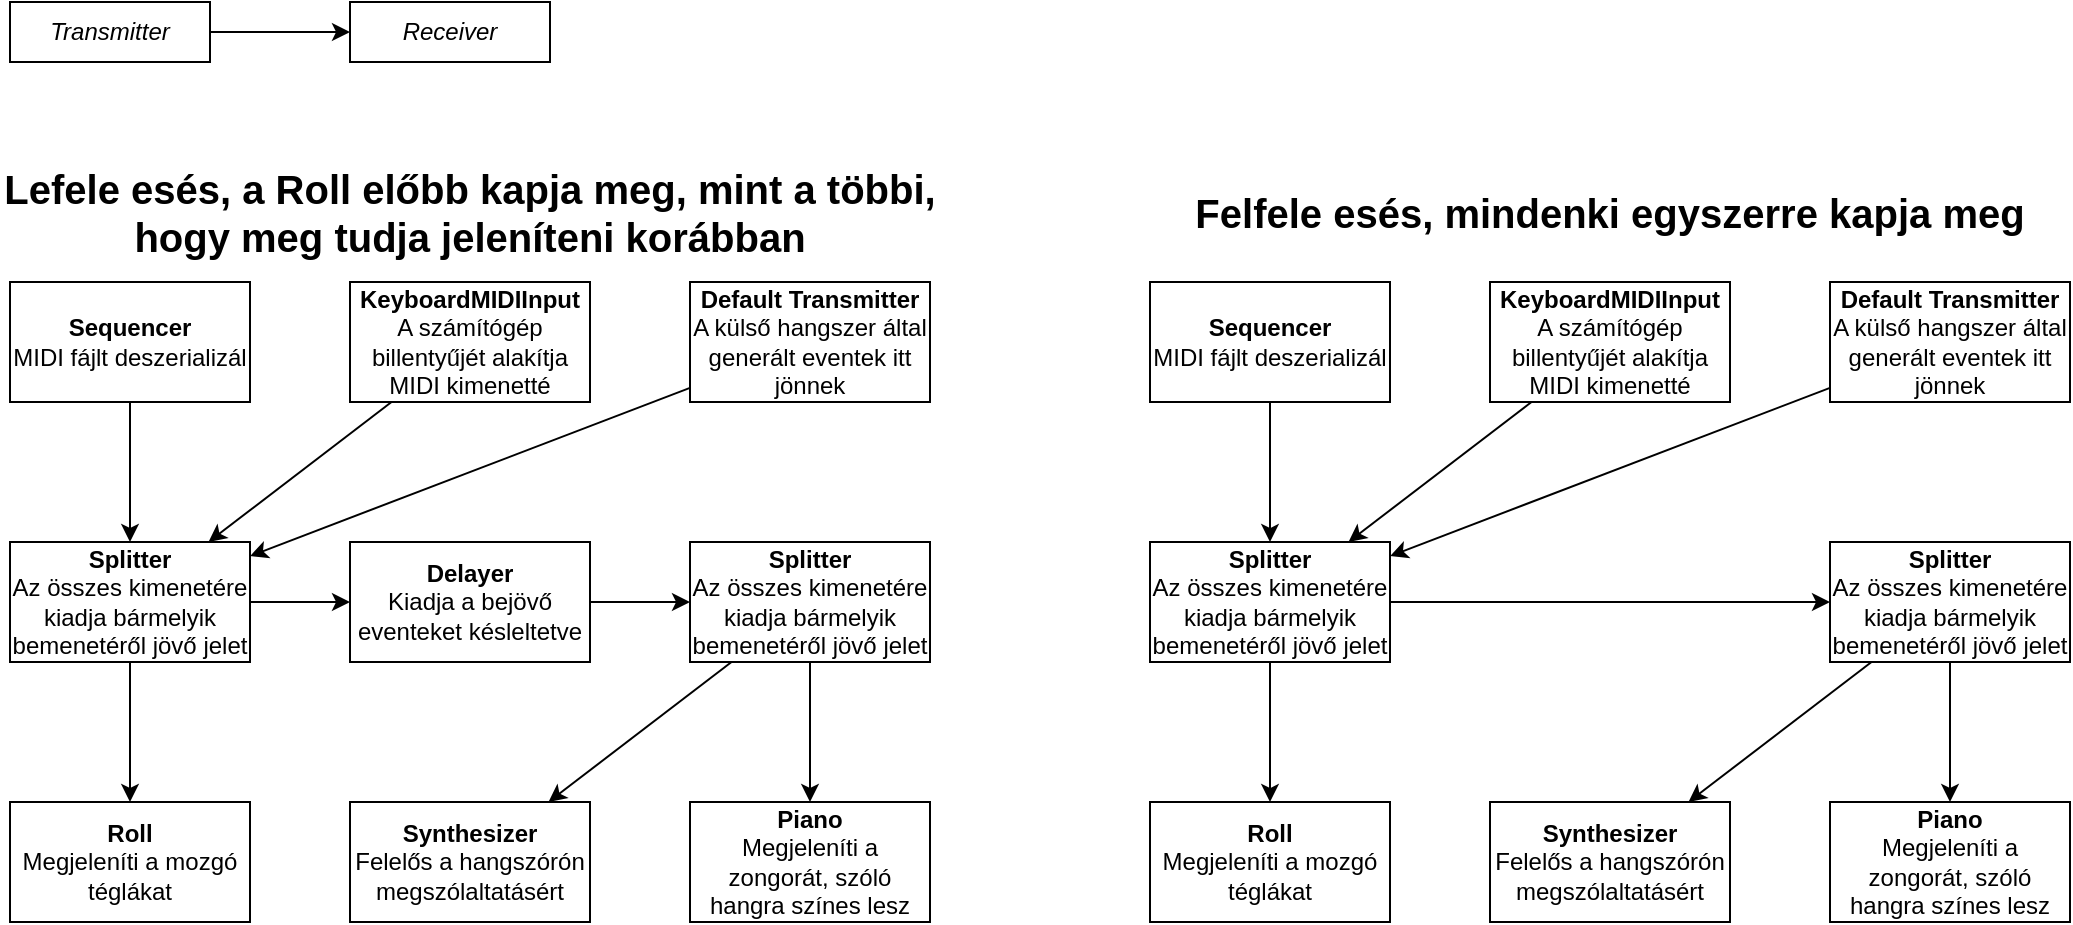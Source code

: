 <mxfile version="20.5.3" type="device"><diagram id="TiuvVUFDCLOnDdJSg8t4" name="Page-1"><mxGraphModel dx="1358" dy="820" grid="1" gridSize="10" guides="1" tooltips="1" connect="1" arrows="1" fold="1" page="1" pageScale="1" pageWidth="850" pageHeight="1100" math="0" shadow="0"><root><mxCell id="0"/><mxCell id="1" parent="0"/><mxCell id="2gajN5es2rVF19lLIsmb-4" value="&lt;div&gt;&lt;b&gt;Roll&lt;/b&gt;&lt;/div&gt;&lt;div&gt;Megjeleníti a mozgó téglákat&lt;br&gt;&lt;/div&gt;" style="rounded=0;whiteSpace=wrap;html=1;" parent="1" vertex="1"><mxGeometry x="40" y="450" width="120" height="60" as="geometry"/></mxCell><mxCell id="2gajN5es2rVF19lLIsmb-5" value="&lt;div&gt;&lt;b&gt;Synthesizer&lt;/b&gt;&lt;/div&gt;Felelős a hangszórón megszólaltatásért" style="rounded=0;whiteSpace=wrap;html=1;" parent="1" vertex="1"><mxGeometry x="210" y="450" width="120" height="60" as="geometry"/></mxCell><mxCell id="2gajN5es2rVF19lLIsmb-18" style="edgeStyle=orthogonalEdgeStyle;rounded=0;orthogonalLoop=1;jettySize=auto;html=1;fontSize=20;" parent="1" source="2gajN5es2rVF19lLIsmb-7" target="RPgPo9lIwuLzi8TpRTfU-1" edge="1"><mxGeometry relative="1" as="geometry"/></mxCell><mxCell id="2gajN5es2rVF19lLIsmb-7" value="&lt;div&gt;&lt;b&gt;Sequencer&lt;/b&gt;&lt;/div&gt;&lt;div&gt;MIDI fájlt deszerializál&lt;/div&gt;" style="rounded=0;whiteSpace=wrap;html=1;" parent="1" vertex="1"><mxGeometry x="40" y="190" width="120" height="60" as="geometry"/></mxCell><mxCell id="2gajN5es2rVF19lLIsmb-8" value="&lt;div&gt;&lt;b&gt;Piano&lt;/b&gt;&lt;/div&gt;&lt;div&gt;Megjeleníti a zongorát, szóló hangra színes lesz&lt;br&gt;&lt;/div&gt;" style="rounded=0;whiteSpace=wrap;html=1;" parent="1" vertex="1"><mxGeometry x="380" y="450" width="120" height="60" as="geometry"/></mxCell><mxCell id="2gajN5es2rVF19lLIsmb-9" value="&lt;div&gt;&lt;b&gt;KeyboardMIDIInput&lt;/b&gt;&lt;/div&gt;&lt;div&gt;A számítógép billentyűjét alakítja MIDI kimenetté&lt;br&gt;&lt;/div&gt;" style="rounded=0;whiteSpace=wrap;html=1;" parent="1" vertex="1"><mxGeometry x="210" y="190" width="120" height="60" as="geometry"/></mxCell><mxCell id="2gajN5es2rVF19lLIsmb-13" style="edgeStyle=orthogonalEdgeStyle;rounded=0;orthogonalLoop=1;jettySize=auto;html=1;" parent="1" source="2gajN5es2rVF19lLIsmb-11" target="2gajN5es2rVF19lLIsmb-12" edge="1"><mxGeometry relative="1" as="geometry"/></mxCell><mxCell id="2gajN5es2rVF19lLIsmb-11" value="&lt;i&gt;Transmitter&lt;/i&gt;" style="rounded=0;whiteSpace=wrap;html=1;" parent="1" vertex="1"><mxGeometry x="40" y="50" width="100" height="30" as="geometry"/></mxCell><mxCell id="2gajN5es2rVF19lLIsmb-12" value="&lt;div&gt;&lt;i&gt;Receiver&lt;/i&gt;&lt;/div&gt;" style="rounded=0;whiteSpace=wrap;html=1;" parent="1" vertex="1"><mxGeometry x="210" y="50" width="100" height="30" as="geometry"/></mxCell><mxCell id="2gajN5es2rVF19lLIsmb-14" value="&lt;div&gt;&lt;b&gt;Delayer&lt;/b&gt;&lt;/div&gt;&lt;div&gt;Kiadja a bejövő eventeket késleltetve&lt;br&gt;&lt;/div&gt;" style="rounded=0;whiteSpace=wrap;html=1;" parent="1" vertex="1"><mxGeometry x="210" y="320" width="120" height="60" as="geometry"/></mxCell><mxCell id="2gajN5es2rVF19lLIsmb-16" value="&lt;div&gt;&lt;b&gt;Default Transmitter&lt;/b&gt;&lt;/div&gt;&lt;div&gt;A külső hangszer által generált eventek itt jönnek&lt;br&gt;&lt;/div&gt;" style="rounded=0;whiteSpace=wrap;html=1;" parent="1" vertex="1"><mxGeometry x="380" y="190" width="120" height="60" as="geometry"/></mxCell><mxCell id="2gajN5es2rVF19lLIsmb-17" value="&lt;div align=&quot;center&quot;&gt;&lt;font style=&quot;font-size: 20px;&quot;&gt;&lt;b&gt;Lefele esés, a Roll előbb kapja meg, mint a többi,&lt;/b&gt;&lt;/font&gt;&lt;/div&gt;&lt;div align=&quot;center&quot;&gt;&lt;font style=&quot;font-size: 20px;&quot;&gt;&lt;b&gt;hogy meg tudja jeleníteni korábban &lt;/b&gt;&lt;/font&gt;&lt;/div&gt;" style="text;html=1;strokeColor=none;fillColor=none;align=center;verticalAlign=middle;whiteSpace=wrap;rounded=0;" parent="1" vertex="1"><mxGeometry x="35" y="140" width="470" height="30" as="geometry"/></mxCell><mxCell id="2gajN5es2rVF19lLIsmb-19" value="" style="endArrow=classic;html=1;rounded=0;fontSize=20;" parent="1" source="RPgPo9lIwuLzi8TpRTfU-1" target="2gajN5es2rVF19lLIsmb-14" edge="1"><mxGeometry width="50" height="50" relative="1" as="geometry"><mxPoint x="340" y="400" as="sourcePoint"/><mxPoint x="390" y="350" as="targetPoint"/></mxGeometry></mxCell><mxCell id="2gajN5es2rVF19lLIsmb-20" value="" style="endArrow=classic;html=1;rounded=0;fontSize=20;" parent="1" source="2gajN5es2rVF19lLIsmb-35" target="2gajN5es2rVF19lLIsmb-8" edge="1"><mxGeometry width="50" height="50" relative="1" as="geometry"><mxPoint x="420" y="400" as="sourcePoint"/><mxPoint x="470" y="350" as="targetPoint"/></mxGeometry></mxCell><mxCell id="2gajN5es2rVF19lLIsmb-21" value="" style="endArrow=classic;html=1;rounded=0;fontSize=20;" parent="1" source="2gajN5es2rVF19lLIsmb-14" target="2gajN5es2rVF19lLIsmb-35" edge="1"><mxGeometry width="50" height="50" relative="1" as="geometry"><mxPoint x="380" y="400" as="sourcePoint"/><mxPoint x="430" y="350" as="targetPoint"/></mxGeometry></mxCell><mxCell id="2gajN5es2rVF19lLIsmb-30" value="&lt;div align=&quot;center&quot;&gt;&lt;font style=&quot;font-size: 20px;&quot;&gt;&lt;b&gt;Felfele esés, mindenki egyszerre kapja meg &lt;/b&gt;&lt;/font&gt;&lt;/div&gt;" style="text;html=1;strokeColor=none;fillColor=none;align=center;verticalAlign=middle;whiteSpace=wrap;rounded=0;" parent="1" vertex="1"><mxGeometry x="625" y="140" width="430" height="30" as="geometry"/></mxCell><mxCell id="2gajN5es2rVF19lLIsmb-35" value="&lt;b&gt;Splitter&lt;/b&gt;&lt;div&gt;Az összes kimenetére kiadja bármelyik bemenetéről jövő jelet&lt;br&gt;&lt;/div&gt;" style="rounded=0;whiteSpace=wrap;html=1;" parent="1" vertex="1"><mxGeometry x="380" y="320" width="120" height="60" as="geometry"/></mxCell><mxCell id="2gajN5es2rVF19lLIsmb-36" value="" style="endArrow=classic;html=1;rounded=0;fontSize=20;" parent="1" source="2gajN5es2rVF19lLIsmb-35" target="2gajN5es2rVF19lLIsmb-5" edge="1"><mxGeometry width="50" height="50" relative="1" as="geometry"><mxPoint x="340" y="470" as="sourcePoint"/><mxPoint x="390" y="420" as="targetPoint"/></mxGeometry></mxCell><mxCell id="RPgPo9lIwuLzi8TpRTfU-2" style="edgeStyle=orthogonalEdgeStyle;rounded=0;orthogonalLoop=1;jettySize=auto;html=1;" edge="1" parent="1" source="RPgPo9lIwuLzi8TpRTfU-1" target="2gajN5es2rVF19lLIsmb-4"><mxGeometry relative="1" as="geometry"/></mxCell><mxCell id="RPgPo9lIwuLzi8TpRTfU-1" value="&lt;b&gt;Splitter&lt;/b&gt;&lt;div&gt;Az összes kimenetére kiadja bármelyik bemenetéről jövő jelet&lt;br&gt;&lt;/div&gt;" style="rounded=0;whiteSpace=wrap;html=1;" vertex="1" parent="1"><mxGeometry x="40" y="320" width="120" height="60" as="geometry"/></mxCell><mxCell id="RPgPo9lIwuLzi8TpRTfU-3" value="" style="endArrow=classic;html=1;rounded=0;" edge="1" parent="1" source="2gajN5es2rVF19lLIsmb-9" target="RPgPo9lIwuLzi8TpRTfU-1"><mxGeometry width="50" height="50" relative="1" as="geometry"><mxPoint x="400" y="450" as="sourcePoint"/><mxPoint x="450" y="400" as="targetPoint"/></mxGeometry></mxCell><mxCell id="RPgPo9lIwuLzi8TpRTfU-4" value="" style="endArrow=classic;html=1;rounded=0;" edge="1" parent="1" source="2gajN5es2rVF19lLIsmb-16" target="RPgPo9lIwuLzi8TpRTfU-1"><mxGeometry width="50" height="50" relative="1" as="geometry"><mxPoint x="400" y="450" as="sourcePoint"/><mxPoint x="450" y="400" as="targetPoint"/></mxGeometry></mxCell><mxCell id="RPgPo9lIwuLzi8TpRTfU-6" value="&lt;div&gt;&lt;b&gt;Roll&lt;/b&gt;&lt;/div&gt;&lt;div&gt;Megjeleníti a mozgó téglákat&lt;br&gt;&lt;/div&gt;" style="rounded=0;whiteSpace=wrap;html=1;" vertex="1" parent="1"><mxGeometry x="610" y="450" width="120" height="60" as="geometry"/></mxCell><mxCell id="RPgPo9lIwuLzi8TpRTfU-7" value="&lt;div&gt;&lt;b&gt;Synthesizer&lt;/b&gt;&lt;/div&gt;Felelős a hangszórón megszólaltatásért" style="rounded=0;whiteSpace=wrap;html=1;" vertex="1" parent="1"><mxGeometry x="780" y="450" width="120" height="60" as="geometry"/></mxCell><mxCell id="RPgPo9lIwuLzi8TpRTfU-8" style="edgeStyle=orthogonalEdgeStyle;rounded=0;orthogonalLoop=1;jettySize=auto;html=1;fontSize=20;" edge="1" parent="1" source="RPgPo9lIwuLzi8TpRTfU-9" target="RPgPo9lIwuLzi8TpRTfU-20"><mxGeometry relative="1" as="geometry"/></mxCell><mxCell id="RPgPo9lIwuLzi8TpRTfU-9" value="&lt;div&gt;&lt;b&gt;Sequencer&lt;/b&gt;&lt;/div&gt;&lt;div&gt;MIDI fájlt deszerializál&lt;/div&gt;" style="rounded=0;whiteSpace=wrap;html=1;" vertex="1" parent="1"><mxGeometry x="610" y="190" width="120" height="60" as="geometry"/></mxCell><mxCell id="RPgPo9lIwuLzi8TpRTfU-10" value="&lt;div&gt;&lt;b&gt;Piano&lt;/b&gt;&lt;/div&gt;&lt;div&gt;Megjeleníti a zongorát, szóló hangra színes lesz&lt;br&gt;&lt;/div&gt;" style="rounded=0;whiteSpace=wrap;html=1;" vertex="1" parent="1"><mxGeometry x="950" y="450" width="120" height="60" as="geometry"/></mxCell><mxCell id="RPgPo9lIwuLzi8TpRTfU-11" value="&lt;div&gt;&lt;b&gt;KeyboardMIDIInput&lt;/b&gt;&lt;/div&gt;&lt;div&gt;A számítógép billentyűjét alakítja MIDI kimenetté&lt;br&gt;&lt;/div&gt;" style="rounded=0;whiteSpace=wrap;html=1;" vertex="1" parent="1"><mxGeometry x="780" y="190" width="120" height="60" as="geometry"/></mxCell><mxCell id="RPgPo9lIwuLzi8TpRTfU-13" value="&lt;div&gt;&lt;b&gt;Default Transmitter&lt;/b&gt;&lt;/div&gt;&lt;div&gt;A külső hangszer által generált eventek itt jönnek&lt;br&gt;&lt;/div&gt;" style="rounded=0;whiteSpace=wrap;html=1;" vertex="1" parent="1"><mxGeometry x="950" y="190" width="120" height="60" as="geometry"/></mxCell><mxCell id="RPgPo9lIwuLzi8TpRTfU-14" value="" style="endArrow=classic;html=1;rounded=0;fontSize=20;" edge="1" parent="1" source="RPgPo9lIwuLzi8TpRTfU-20" target="RPgPo9lIwuLzi8TpRTfU-17"><mxGeometry width="50" height="50" relative="1" as="geometry"><mxPoint x="910" y="400" as="sourcePoint"/><mxPoint x="780" y="350" as="targetPoint"/></mxGeometry></mxCell><mxCell id="RPgPo9lIwuLzi8TpRTfU-15" value="" style="endArrow=classic;html=1;rounded=0;fontSize=20;" edge="1" parent="1" source="RPgPo9lIwuLzi8TpRTfU-17" target="RPgPo9lIwuLzi8TpRTfU-10"><mxGeometry width="50" height="50" relative="1" as="geometry"><mxPoint x="990" y="400" as="sourcePoint"/><mxPoint x="1040" y="350" as="targetPoint"/></mxGeometry></mxCell><mxCell id="RPgPo9lIwuLzi8TpRTfU-17" value="&lt;b&gt;Splitter&lt;/b&gt;&lt;div&gt;Az összes kimenetére kiadja bármelyik bemenetéről jövő jelet&lt;br&gt;&lt;/div&gt;" style="rounded=0;whiteSpace=wrap;html=1;" vertex="1" parent="1"><mxGeometry x="950" y="320" width="120" height="60" as="geometry"/></mxCell><mxCell id="RPgPo9lIwuLzi8TpRTfU-18" value="" style="endArrow=classic;html=1;rounded=0;fontSize=20;" edge="1" parent="1" source="RPgPo9lIwuLzi8TpRTfU-17" target="RPgPo9lIwuLzi8TpRTfU-7"><mxGeometry width="50" height="50" relative="1" as="geometry"><mxPoint x="910" y="470" as="sourcePoint"/><mxPoint x="960" y="420" as="targetPoint"/></mxGeometry></mxCell><mxCell id="RPgPo9lIwuLzi8TpRTfU-19" style="edgeStyle=orthogonalEdgeStyle;rounded=0;orthogonalLoop=1;jettySize=auto;html=1;" edge="1" parent="1" source="RPgPo9lIwuLzi8TpRTfU-20" target="RPgPo9lIwuLzi8TpRTfU-6"><mxGeometry relative="1" as="geometry"/></mxCell><mxCell id="RPgPo9lIwuLzi8TpRTfU-20" value="&lt;b&gt;Splitter&lt;/b&gt;&lt;div&gt;Az összes kimenetére kiadja bármelyik bemenetéről jövő jelet&lt;br&gt;&lt;/div&gt;" style="rounded=0;whiteSpace=wrap;html=1;" vertex="1" parent="1"><mxGeometry x="610" y="320" width="120" height="60" as="geometry"/></mxCell><mxCell id="RPgPo9lIwuLzi8TpRTfU-21" value="" style="endArrow=classic;html=1;rounded=0;" edge="1" parent="1" source="RPgPo9lIwuLzi8TpRTfU-11" target="RPgPo9lIwuLzi8TpRTfU-20"><mxGeometry width="50" height="50" relative="1" as="geometry"><mxPoint x="970" y="450" as="sourcePoint"/><mxPoint x="1020" y="400" as="targetPoint"/></mxGeometry></mxCell><mxCell id="RPgPo9lIwuLzi8TpRTfU-22" value="" style="endArrow=classic;html=1;rounded=0;" edge="1" parent="1" source="RPgPo9lIwuLzi8TpRTfU-13" target="RPgPo9lIwuLzi8TpRTfU-20"><mxGeometry width="50" height="50" relative="1" as="geometry"><mxPoint x="970" y="450" as="sourcePoint"/><mxPoint x="1020" y="400" as="targetPoint"/></mxGeometry></mxCell></root></mxGraphModel></diagram></mxfile>
